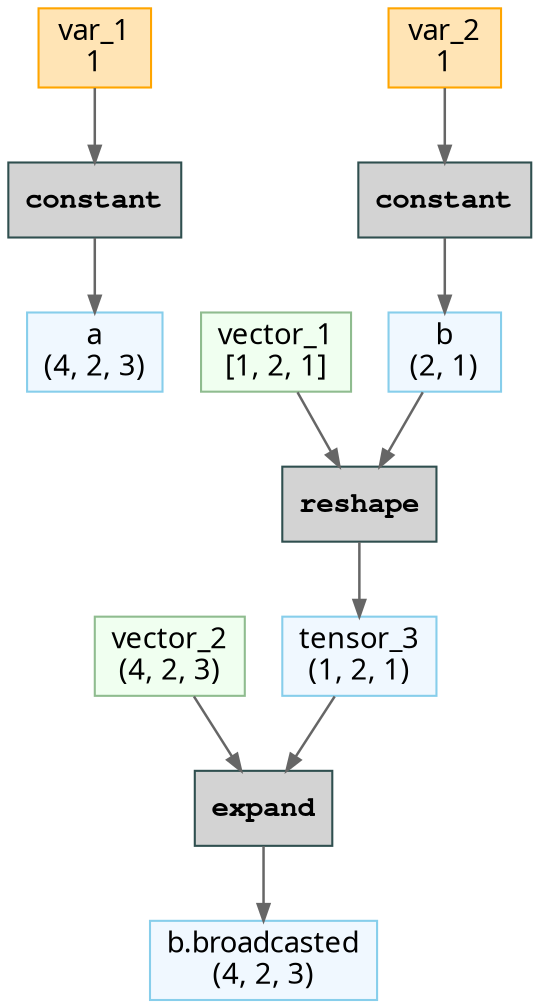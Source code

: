 // Computational Graph
digraph {
	rankdir=TB
	node [shape=record]
	139089324388896 [label="a
(4, 2, 3)" color=skyblue fillcolor=aliceblue fontname="Sans-Serif" labeljust=l shape=box style=filled]
	139089324378240 [label=constant color=darkslategray fillcolor=lightgray fontname="Courier Bold" labeljust=l shape=box style=filled]
	139089324389088 [label="var_1
1" color=orange fillcolor=moccasin fontname="Sans-Serif" labeljust=l shape=box style=filled]
	139089324621536 [label="b
(2, 1)" color=skyblue fillcolor=aliceblue fontname="Sans-Serif" labeljust=l shape=box style=filled]
	139089325015104 [label=constant color=darkslategray fillcolor=lightgray fontname="Courier Bold" labeljust=l shape=box style=filled]
	139089324621584 [label="var_2
1" color=orange fillcolor=moccasin fontname="Sans-Serif" labeljust=l shape=box style=filled]
	139089325015200 [label="tensor_3
(1, 2, 1)" color=skyblue fillcolor=aliceblue fontname="Sans-Serif" labeljust=l shape=box style=filled]
	139089325015488 [label=reshape color=darkslategray fillcolor=lightgray fontname="Courier Bold" labeljust=l shape=box style=filled]
	139089325015440 [label="vector_1
[1, 2, 1]" color=darkseagreen fillcolor=honeydew fontname="Sans-Serif" labeljust=l shape=box style=filled]
	139089325015584 [label="b.broadcasted
(4, 2, 3)" color=skyblue fillcolor=aliceblue fontname="Sans-Serif" labeljust=l shape=box style=filled]
	139089325015872 [label=expand color=darkslategray fillcolor=lightgray fontname="Courier Bold" labeljust=l shape=box style=filled]
	139089325015824 [label="vector_2
(4, 2, 3)" color=darkseagreen fillcolor=honeydew fontname="Sans-Serif" labeljust=l shape=box style=filled]
	139089324378240 -> 139089324388896 [arrowsize=0.8 color=gray40 penwidth=1.2]
	139089324389088 -> 139089324378240 [arrowsize=0.8 color=gray40 penwidth=1.2]
	139089325015104 -> 139089324621536 [arrowsize=0.8 color=gray40 penwidth=1.2]
	139089324621584 -> 139089325015104 [arrowsize=0.8 color=gray40 penwidth=1.2]
	139089325015488 -> 139089325015200 [arrowsize=0.8 color=gray40 penwidth=1.2]
	139089324621536 -> 139089325015488 [arrowsize=0.8 color=gray40 penwidth=1.2]
	139089325015440 -> 139089325015488 [arrowsize=0.8 color=gray40 penwidth=1.2]
	139089325015872 -> 139089325015584 [arrowsize=0.8 color=gray40 penwidth=1.2]
	139089325015200 -> 139089325015872 [arrowsize=0.8 color=gray40 penwidth=1.2]
	139089325015824 -> 139089325015872 [arrowsize=0.8 color=gray40 penwidth=1.2]
}
